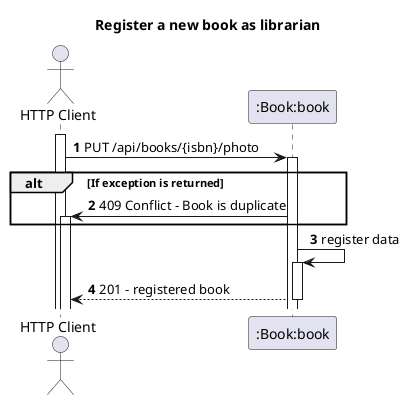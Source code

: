 @startuml
'https://plantuml.com/sequence-diagram
autoactivate on
autonumber

title Register a new book as librarian

actor "HTTP Client" as Anonymous
participant ":Book:book" as System


activate Anonymous

Anonymous -> System: PUT /api/books/{isbn}/photo

alt If exception is returned
    System -> Anonymous: 409 Conflict - Book is duplicate
end
System -> System: register data
System --> Anonymous: 201 - registered book

@enduml
